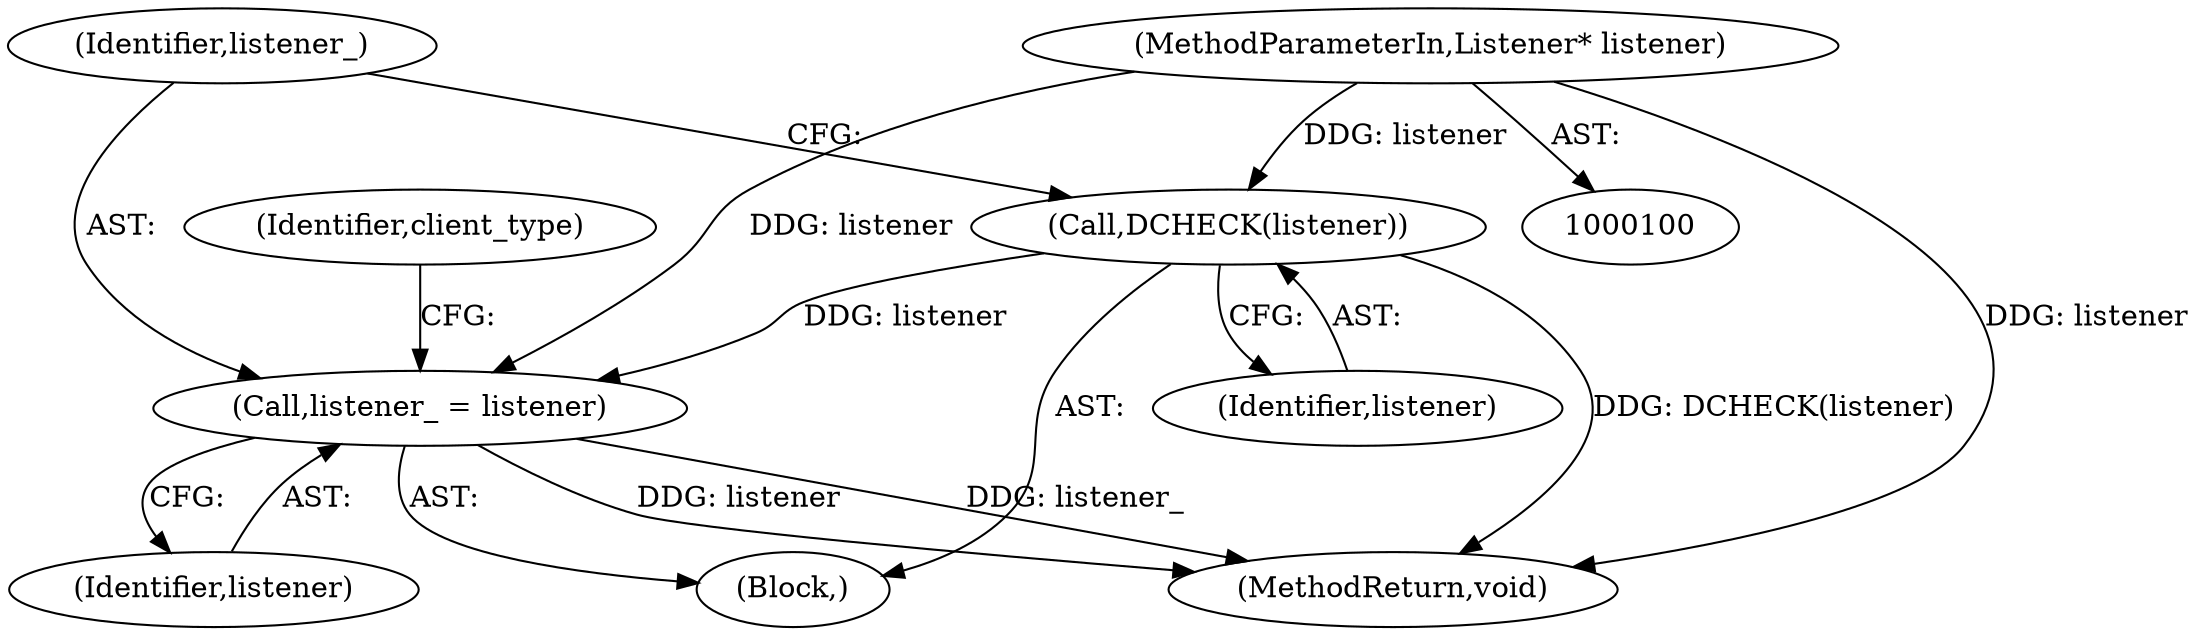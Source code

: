 digraph "0_Chrome_8a50f99c25fb70ff43aaa82b6f9569db383f0ca8_8@pointer" {
"1000107" [label="(MethodParameterIn,Listener* listener)"];
"1000163" [label="(Call,DCHECK(listener))"];
"1000165" [label="(Call,listener_ = listener)"];
"1000163" [label="(Call,DCHECK(listener))"];
"1000166" [label="(Identifier,listener_)"];
"1000107" [label="(MethodParameterIn,Listener* listener)"];
"1000164" [label="(Identifier,listener)"];
"1000184" [label="(MethodReturn,void)"];
"1000170" [label="(Identifier,client_type)"];
"1000167" [label="(Identifier,listener)"];
"1000108" [label="(Block,)"];
"1000165" [label="(Call,listener_ = listener)"];
"1000107" -> "1000100"  [label="AST: "];
"1000107" -> "1000184"  [label="DDG: listener"];
"1000107" -> "1000163"  [label="DDG: listener"];
"1000107" -> "1000165"  [label="DDG: listener"];
"1000163" -> "1000108"  [label="AST: "];
"1000163" -> "1000164"  [label="CFG: "];
"1000164" -> "1000163"  [label="AST: "];
"1000166" -> "1000163"  [label="CFG: "];
"1000163" -> "1000184"  [label="DDG: DCHECK(listener)"];
"1000163" -> "1000165"  [label="DDG: listener"];
"1000165" -> "1000108"  [label="AST: "];
"1000165" -> "1000167"  [label="CFG: "];
"1000166" -> "1000165"  [label="AST: "];
"1000167" -> "1000165"  [label="AST: "];
"1000170" -> "1000165"  [label="CFG: "];
"1000165" -> "1000184"  [label="DDG: listener_"];
"1000165" -> "1000184"  [label="DDG: listener"];
}
